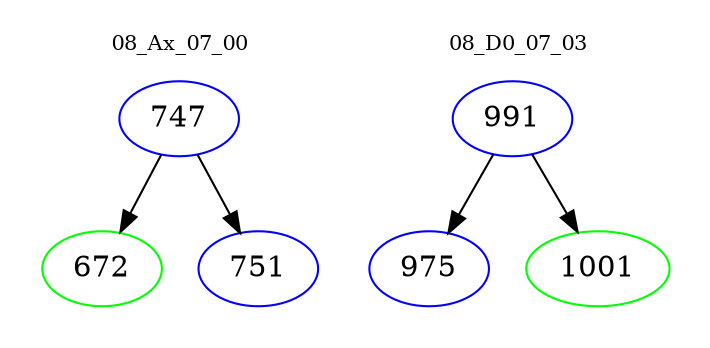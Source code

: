 digraph{
subgraph cluster_0 {
color = white
label = "08_Ax_07_00";
fontsize=10;
T0_747 [label="747", color="blue"]
T0_747 -> T0_672 [color="black"]
T0_672 [label="672", color="green"]
T0_747 -> T0_751 [color="black"]
T0_751 [label="751", color="blue"]
}
subgraph cluster_1 {
color = white
label = "08_D0_07_03";
fontsize=10;
T1_991 [label="991", color="blue"]
T1_991 -> T1_975 [color="black"]
T1_975 [label="975", color="blue"]
T1_991 -> T1_1001 [color="black"]
T1_1001 [label="1001", color="green"]
}
}
